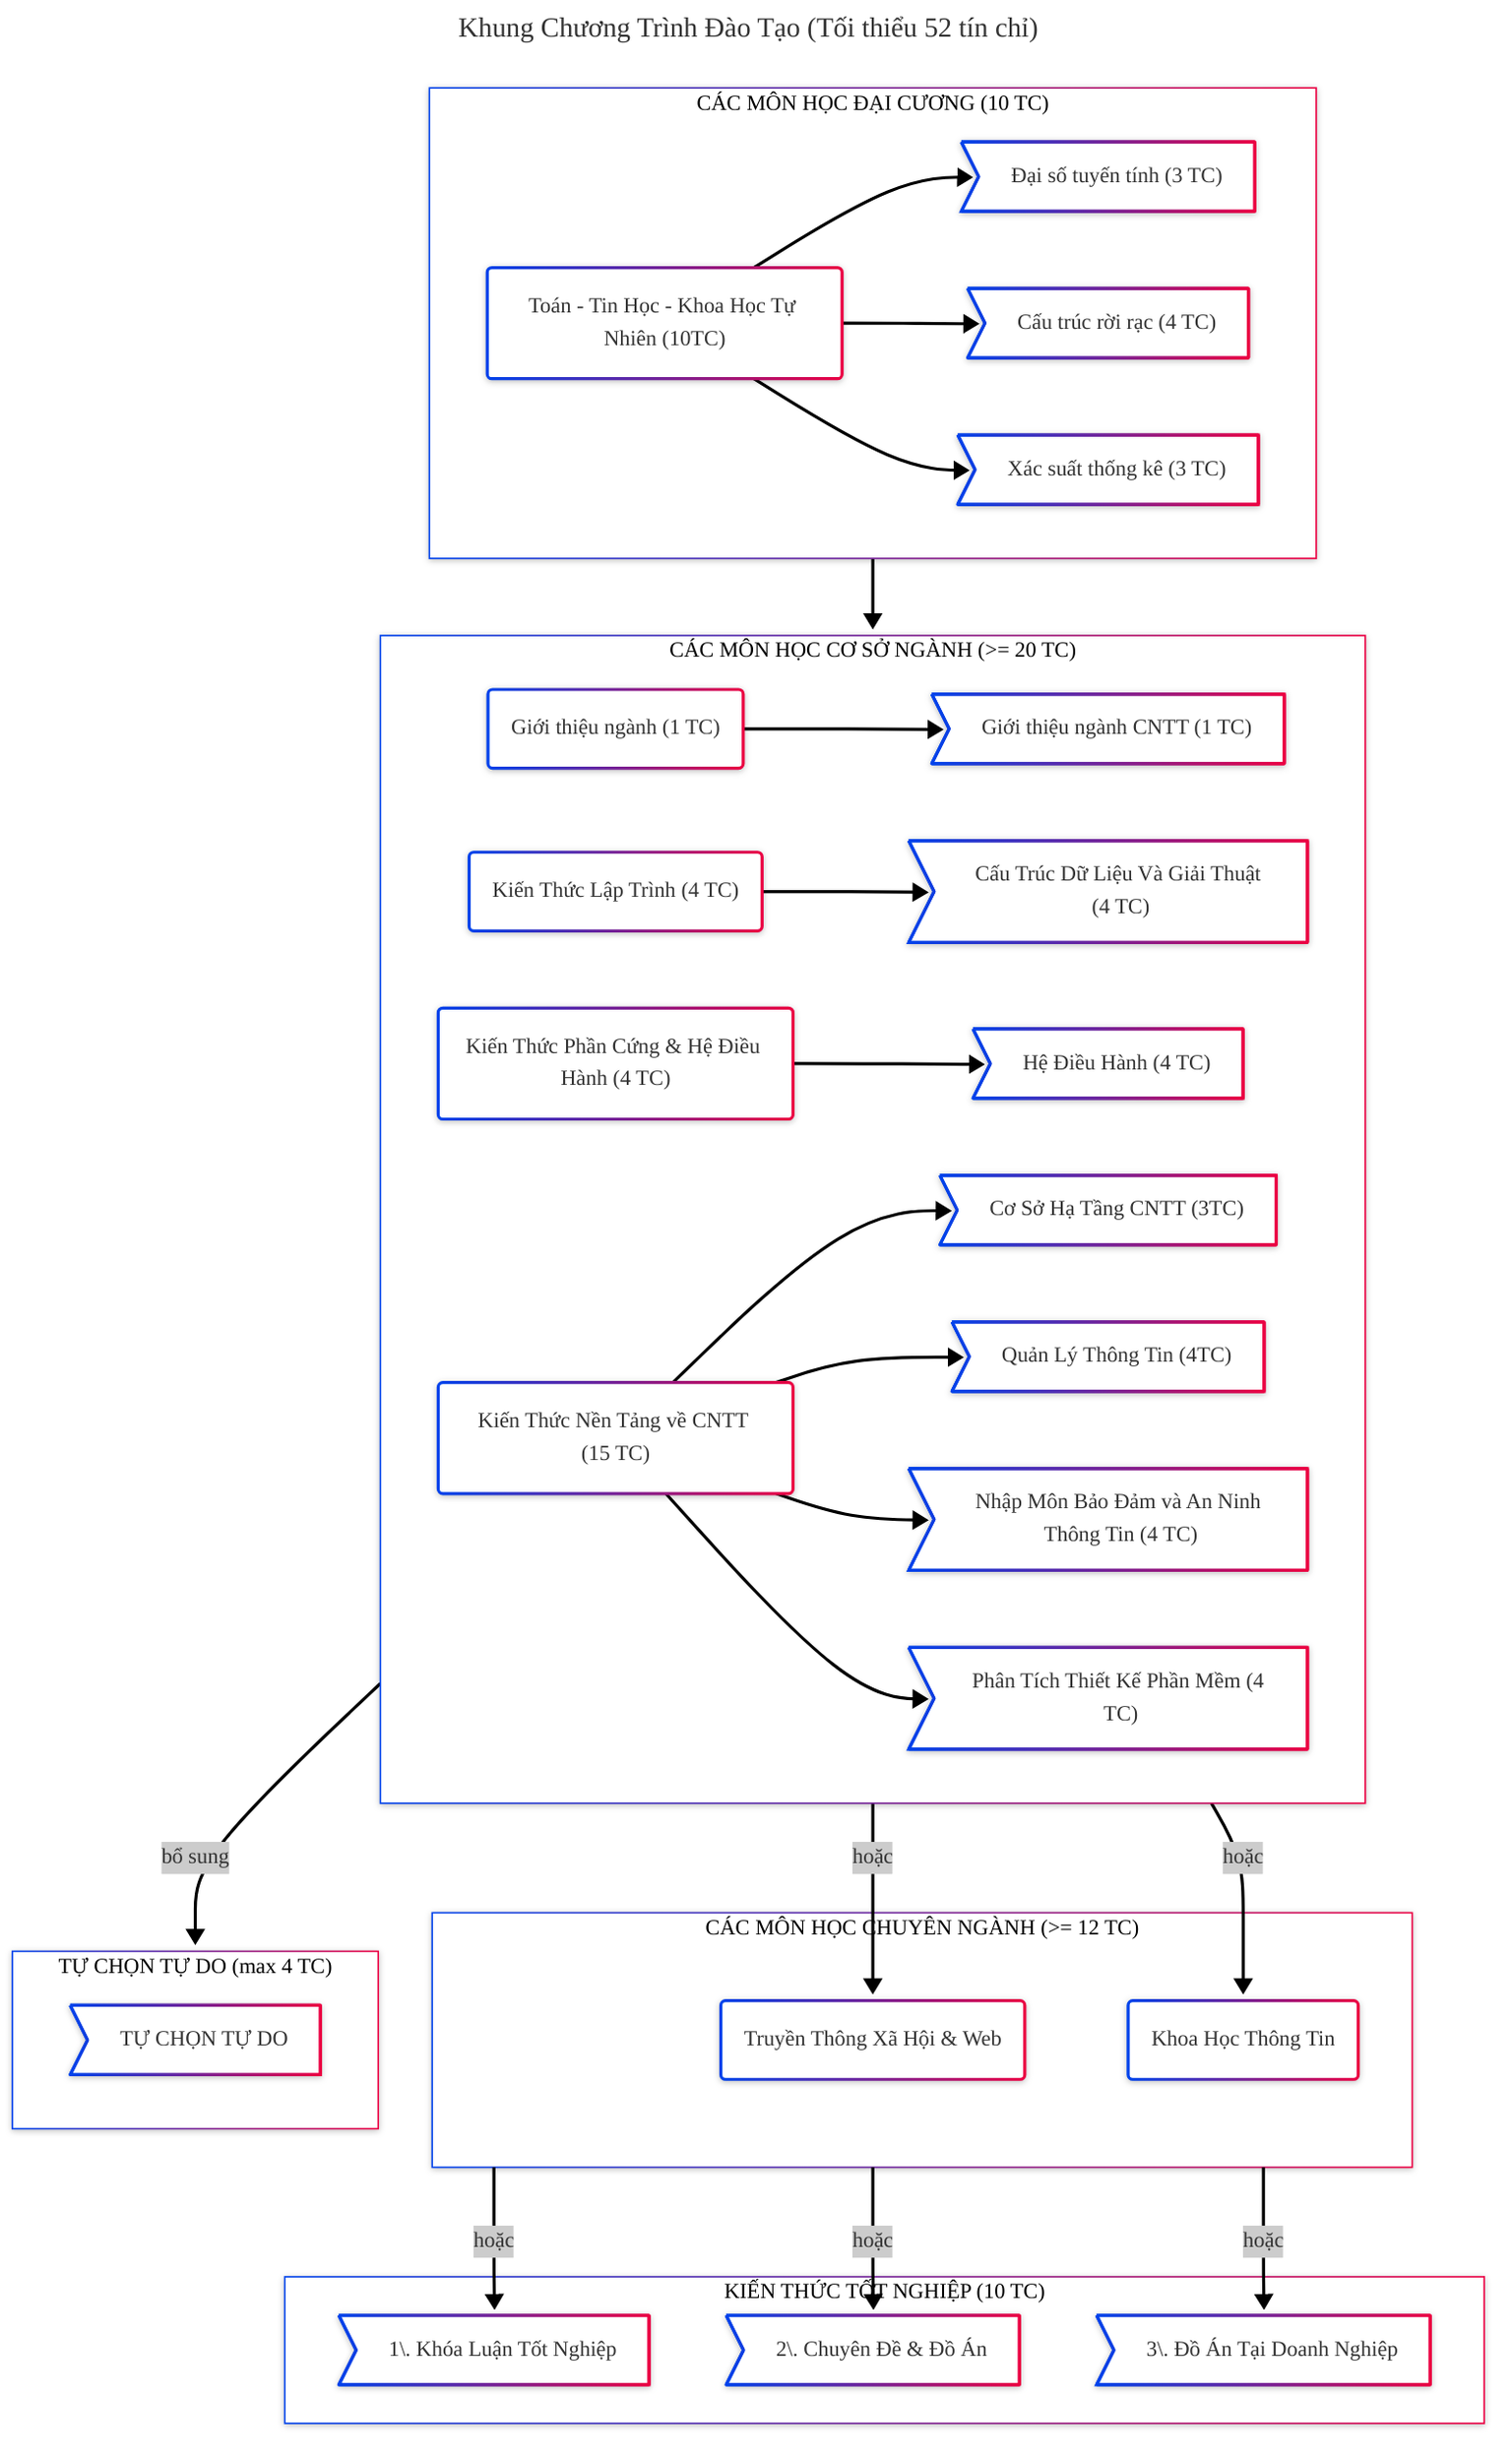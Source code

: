 ---
config:
  theme: neo
  look: neo
  layout: dagre
  themeVariables:
    fontFamily: Iosevka
title: Khung Chương Trình Đào Tạo (Tối thiểu 52 tín chỉ)
---
flowchart TD
 subgraph AA["CÁC MÔN HỌC ĐẠI CƯƠNG (10 TC)"]
        AAA("Toán - Tin Học - Khoa Học Tự Nhiên (10TC)")
        AA1>"Đại số tuyến tính (3 TC)"]
        AA2>"Cấu trúc rời rạc (4 TC)"]
        AA3>"Xác suất thống kê (3 TC)"]
  end
 subgraph BB["CÁC MÔN HỌC CƠ SỞ NGÀNH (>= 20 TC)"]
        BBa("Giới thiệu ngành (1 TC)")
        BBa1>"Giới thiệu ngành CNTT (1 TC)"]
        BBb("Kiến Thức Lập Trình (4 TC)")
        BBb1>"Cấu Trúc Dữ Liệu Và Giải Thuật (4 TC)"]
        BBc("Kiến Thức Phần Cứng & Hệ Điều Hành (4 TC)")
        BBc1>"Hệ Điều Hành (4 TC)"]
        BBd("Kiến Thức Nền Tảng về CNTT (15 TC)")
        BBd1>"Cơ Sở Hạ Tầng CNTT (3TC)"]
        BBd2>"Quản Lý Thông Tin (4TC)"]
        BBd3>"Nhập Môn Bảo Đảm và An Ninh Thông Tin (4 TC)"]
        BBd4>"Phân Tích Thiết Kế Phần Mềm (4 TC)"]
  end
 subgraph CC["CÁC MÔN HỌC CHUYÊN NGÀNH (>= 12 TC)"]
        CC1("Truyền Thông Xã Hội & Web")
        CC2("Khoa Học Thông Tin")
  end
 subgraph DD["TỰ CHỌN TỰ DO (max 4 TC)"]
        D>"TỰ CHỌN TỰ DO"]
  end
 subgraph EE["KIẾN THỨC TỐT NGHIỆP (10 TC)"]
        EE1>"1\. Khóa Luận Tốt Nghiệp"]
        EE2>"2\. Chuyên Đề & Đồ Án"]
        EE3>"3\. Đồ Án Tại Doanh Nghiệp"]
  end
    AA --> BB
    AAA --> AA1 & AA2 & AA3
    BBa --> BBa1
    BBb --> BBb1
    BBc --> BBc1
    BBd --> BBd1 & BBd2 & BBd3 & BBd4
    BB -- hoặc --> CC1 & CC2
    BB -- bổ sung --> DD
    CC -- hoặc --> EE1 & EE2 & EE3